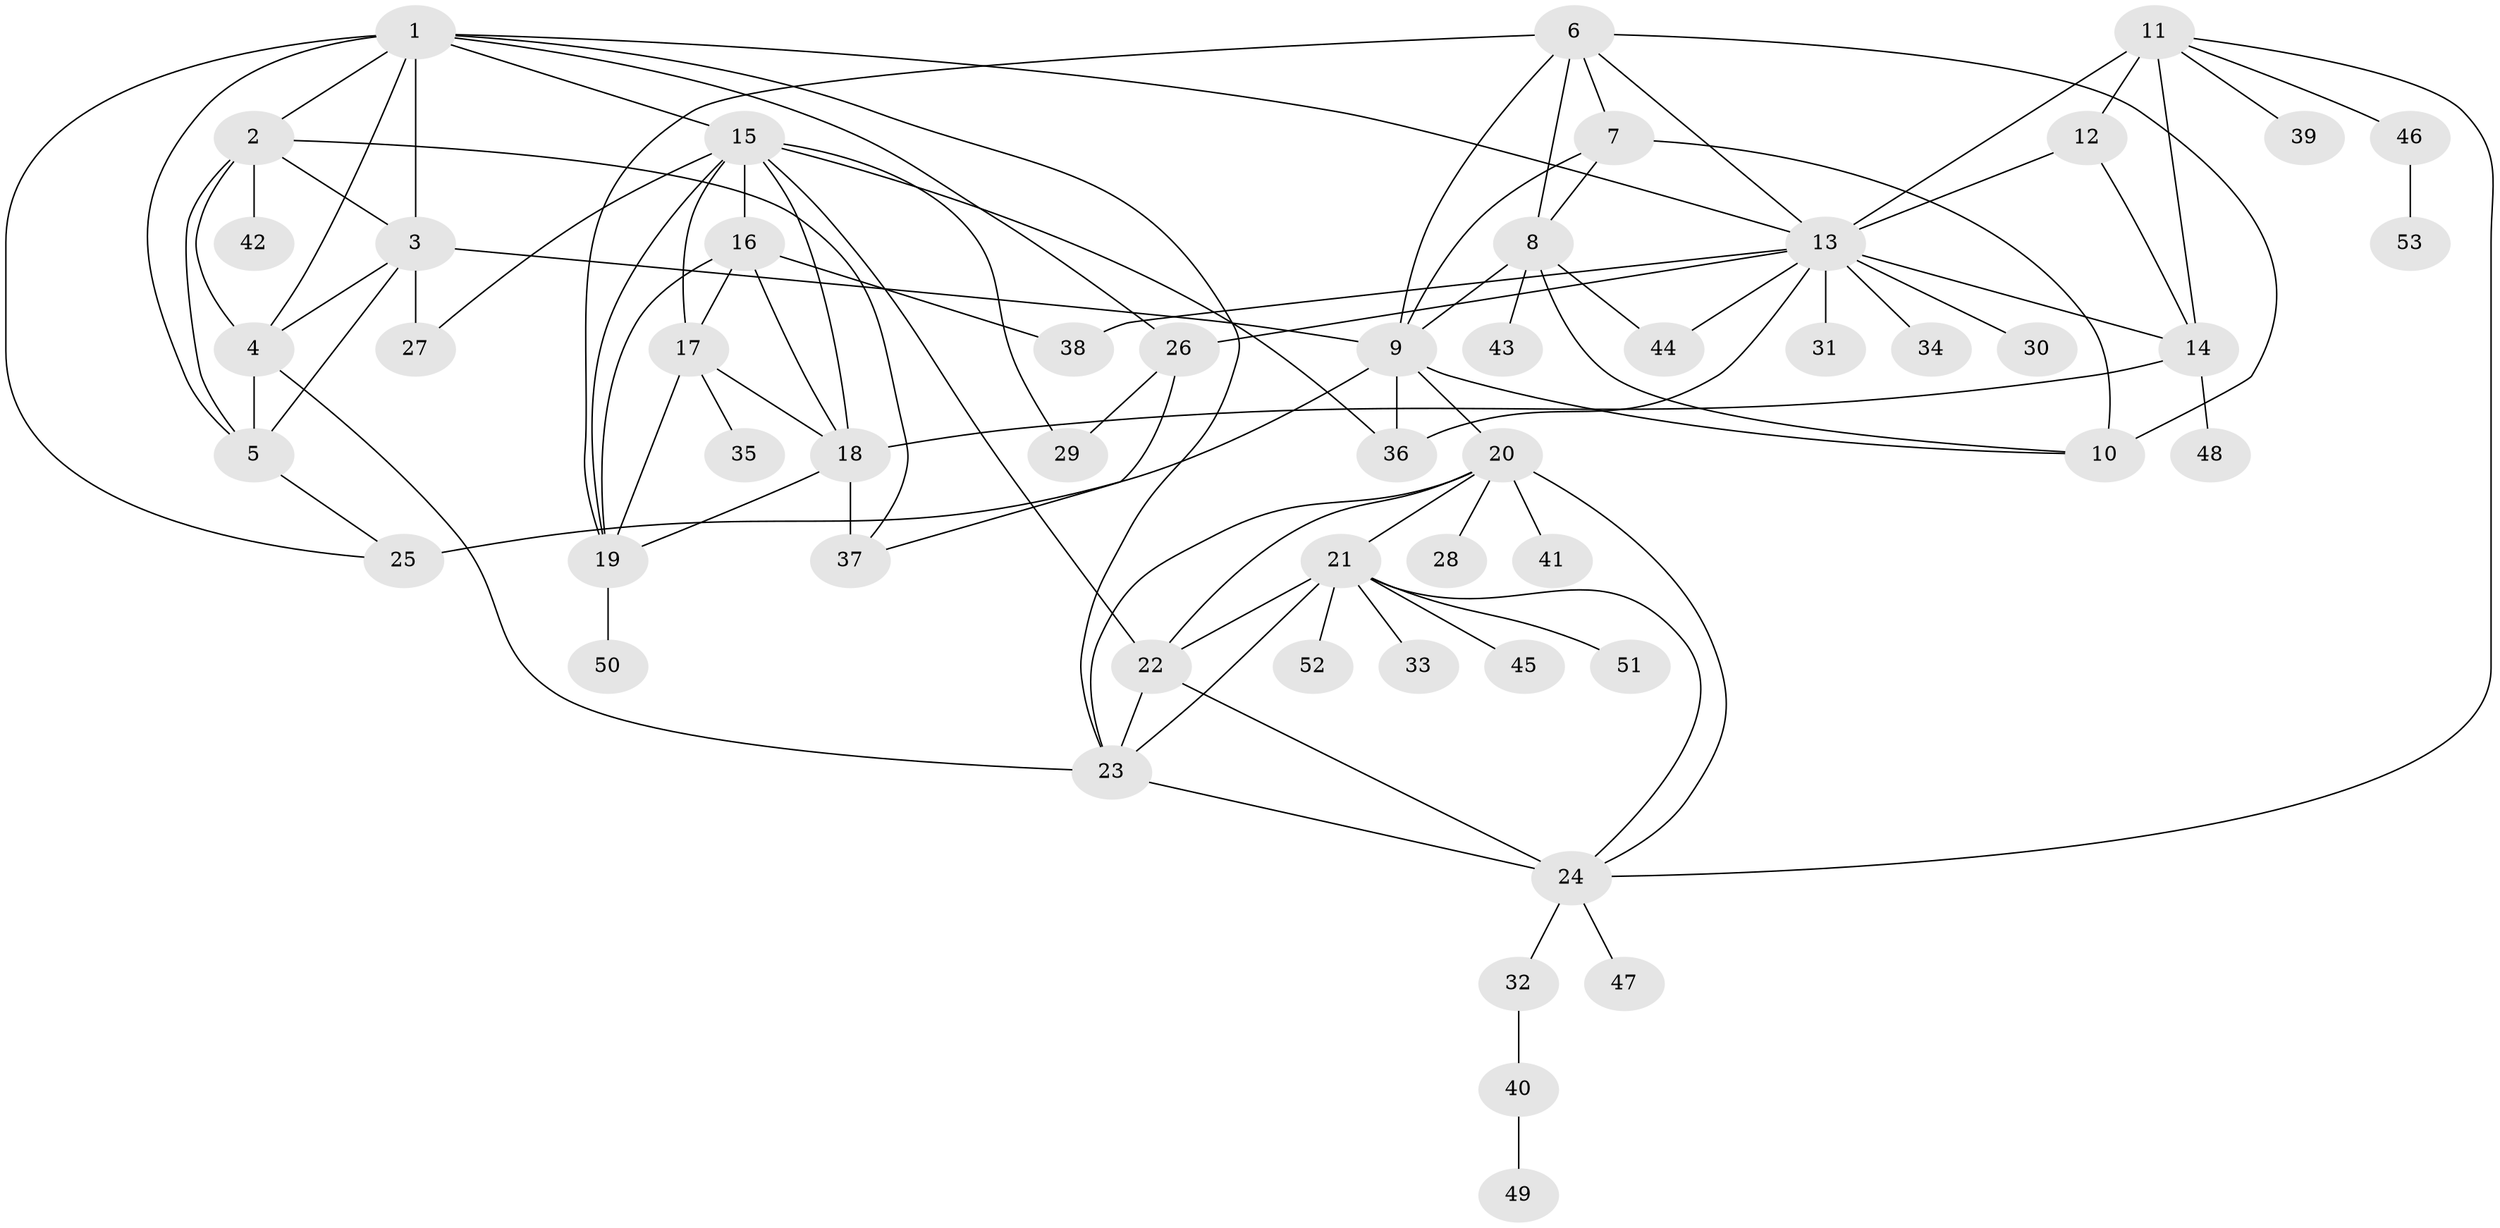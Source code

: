 // original degree distribution, {10: 0.02857142857142857, 7: 0.06666666666666667, 8: 0.009523809523809525, 6: 0.05714285714285714, 4: 0.009523809523809525, 9: 0.0380952380952381, 13: 0.009523809523809525, 14: 0.009523809523809525, 5: 0.01904761904761905, 2: 0.18095238095238095, 1: 0.5428571428571428, 3: 0.02857142857142857}
// Generated by graph-tools (version 1.1) at 2025/37/03/09/25 02:37:41]
// undirected, 53 vertices, 97 edges
graph export_dot {
graph [start="1"]
  node [color=gray90,style=filled];
  1;
  2;
  3;
  4;
  5;
  6;
  7;
  8;
  9;
  10;
  11;
  12;
  13;
  14;
  15;
  16;
  17;
  18;
  19;
  20;
  21;
  22;
  23;
  24;
  25;
  26;
  27;
  28;
  29;
  30;
  31;
  32;
  33;
  34;
  35;
  36;
  37;
  38;
  39;
  40;
  41;
  42;
  43;
  44;
  45;
  46;
  47;
  48;
  49;
  50;
  51;
  52;
  53;
  1 -- 2 [weight=1.0];
  1 -- 3 [weight=1.0];
  1 -- 4 [weight=1.0];
  1 -- 5 [weight=1.0];
  1 -- 13 [weight=1.0];
  1 -- 15 [weight=1.0];
  1 -- 23 [weight=1.0];
  1 -- 25 [weight=1.0];
  1 -- 26 [weight=1.0];
  2 -- 3 [weight=1.0];
  2 -- 4 [weight=1.0];
  2 -- 5 [weight=1.0];
  2 -- 37 [weight=1.0];
  2 -- 42 [weight=1.0];
  3 -- 4 [weight=1.0];
  3 -- 5 [weight=1.0];
  3 -- 9 [weight=1.0];
  3 -- 27 [weight=2.0];
  4 -- 5 [weight=1.0];
  4 -- 23 [weight=1.0];
  5 -- 25 [weight=1.0];
  6 -- 7 [weight=1.0];
  6 -- 8 [weight=1.0];
  6 -- 9 [weight=1.0];
  6 -- 10 [weight=1.0];
  6 -- 13 [weight=1.0];
  6 -- 19 [weight=1.0];
  7 -- 8 [weight=1.0];
  7 -- 9 [weight=1.0];
  7 -- 10 [weight=2.0];
  8 -- 9 [weight=1.0];
  8 -- 10 [weight=1.0];
  8 -- 43 [weight=3.0];
  8 -- 44 [weight=1.0];
  9 -- 10 [weight=1.0];
  9 -- 20 [weight=1.0];
  9 -- 25 [weight=5.0];
  9 -- 36 [weight=1.0];
  11 -- 12 [weight=3.0];
  11 -- 13 [weight=2.0];
  11 -- 14 [weight=2.0];
  11 -- 24 [weight=1.0];
  11 -- 39 [weight=1.0];
  11 -- 46 [weight=1.0];
  12 -- 13 [weight=1.0];
  12 -- 14 [weight=1.0];
  13 -- 14 [weight=1.0];
  13 -- 26 [weight=1.0];
  13 -- 30 [weight=1.0];
  13 -- 31 [weight=1.0];
  13 -- 34 [weight=1.0];
  13 -- 36 [weight=1.0];
  13 -- 38 [weight=1.0];
  13 -- 44 [weight=1.0];
  14 -- 18 [weight=1.0];
  14 -- 48 [weight=1.0];
  15 -- 16 [weight=1.0];
  15 -- 17 [weight=1.0];
  15 -- 18 [weight=1.0];
  15 -- 19 [weight=1.0];
  15 -- 22 [weight=1.0];
  15 -- 27 [weight=1.0];
  15 -- 29 [weight=1.0];
  15 -- 36 [weight=1.0];
  16 -- 17 [weight=1.0];
  16 -- 18 [weight=1.0];
  16 -- 19 [weight=1.0];
  16 -- 38 [weight=4.0];
  17 -- 18 [weight=1.0];
  17 -- 19 [weight=1.0];
  17 -- 35 [weight=2.0];
  18 -- 19 [weight=1.0];
  18 -- 37 [weight=3.0];
  19 -- 50 [weight=1.0];
  20 -- 21 [weight=1.0];
  20 -- 22 [weight=1.0];
  20 -- 23 [weight=1.0];
  20 -- 24 [weight=1.0];
  20 -- 28 [weight=1.0];
  20 -- 41 [weight=3.0];
  21 -- 22 [weight=1.0];
  21 -- 23 [weight=1.0];
  21 -- 24 [weight=1.0];
  21 -- 33 [weight=1.0];
  21 -- 45 [weight=1.0];
  21 -- 51 [weight=1.0];
  21 -- 52 [weight=1.0];
  22 -- 23 [weight=1.0];
  22 -- 24 [weight=2.0];
  23 -- 24 [weight=1.0];
  24 -- 32 [weight=1.0];
  24 -- 47 [weight=1.0];
  26 -- 29 [weight=1.0];
  26 -- 37 [weight=1.0];
  32 -- 40 [weight=1.0];
  40 -- 49 [weight=1.0];
  46 -- 53 [weight=1.0];
}
